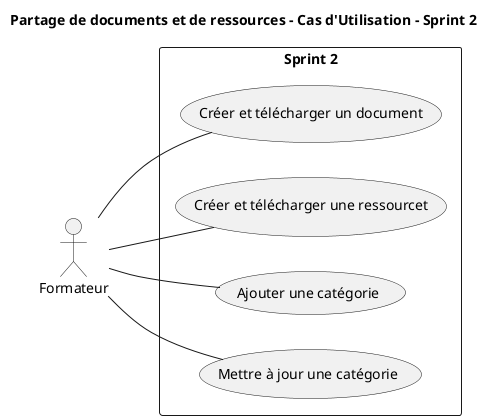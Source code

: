 
@startuml
title Partage de documents et de ressources - Cas d'Utilisation - Sprint 2
left to right direction

actor Formateur as F

rectangle "Sprint 2" {
    usecase UC1 as "Créer et télécharger un document"
    usecase UC2 as "Créer et télécharger une ressourcet"
    usecase UC3 as "Ajouter une catégorie"
    usecase UC4 as "Mettre à jour une catégorie"
    
}

F -- UC1 : ""
F -- UC2 : ""
F -- UC3 : ""
F -- UC4 : ""
@enduml
